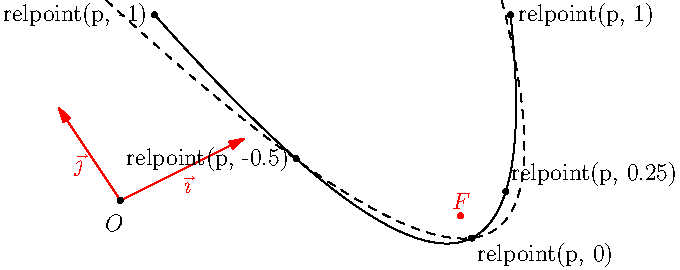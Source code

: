 import geometry;
size(12cm,0);

currentcoordsys=cartesiansystem((0,0),i=(1,0.5),j=(-0.5,.75));
show(currentcoordsys, xpen=invisible);

point F=(2,-1.5);
dot("$F$",F,N,red);

// Enlarge the bounding box of the current picture.
draw(box((-0.5,-0.4),(4,1.5)),invisible);

parabola p=parabola(F,0.2,90);

// Define the bounding box to draw the parabola.
// Try finalbounds(); to determine the final bounding box.
p.bmin=(-0.5,-0.4);
p.bmax=(3.7,0.75);

draw(p,dashed); /* Defered drawing to adjust the path to the final
                   bounding box.*/

draw((path)p); /* The path of 'p' is restricted to the box whose
                  the corners are p.bmin, p.bmax.*/

/*<asyxml><view file="modules/geometry.asy" type="point" signature="relpoint(explicit parabola,real)"/></asyxml>*/
dot("relpoint(p, 0)",relpoint(p,0),SE);

/*<asyxml><view file="modules/geometry.asy" type="point" signature="point(parabola,abscissa)"/></asyxml>*/
dot("relpoint(p, 0.25)",point(p,Relative(0.25)),NE);
// point(p,Relative(0.25)) can be replaced by relpoint(p,0.25) OR point(p,relabscissa(0.25))

dot("relpoint(p, -0.5)",relpoint(p,-0.5),W);
dot("relpoint(p, -1)",relpoint(p,-1),W);
dot("relpoint(p, 1)",relpoint(p,1),E);
